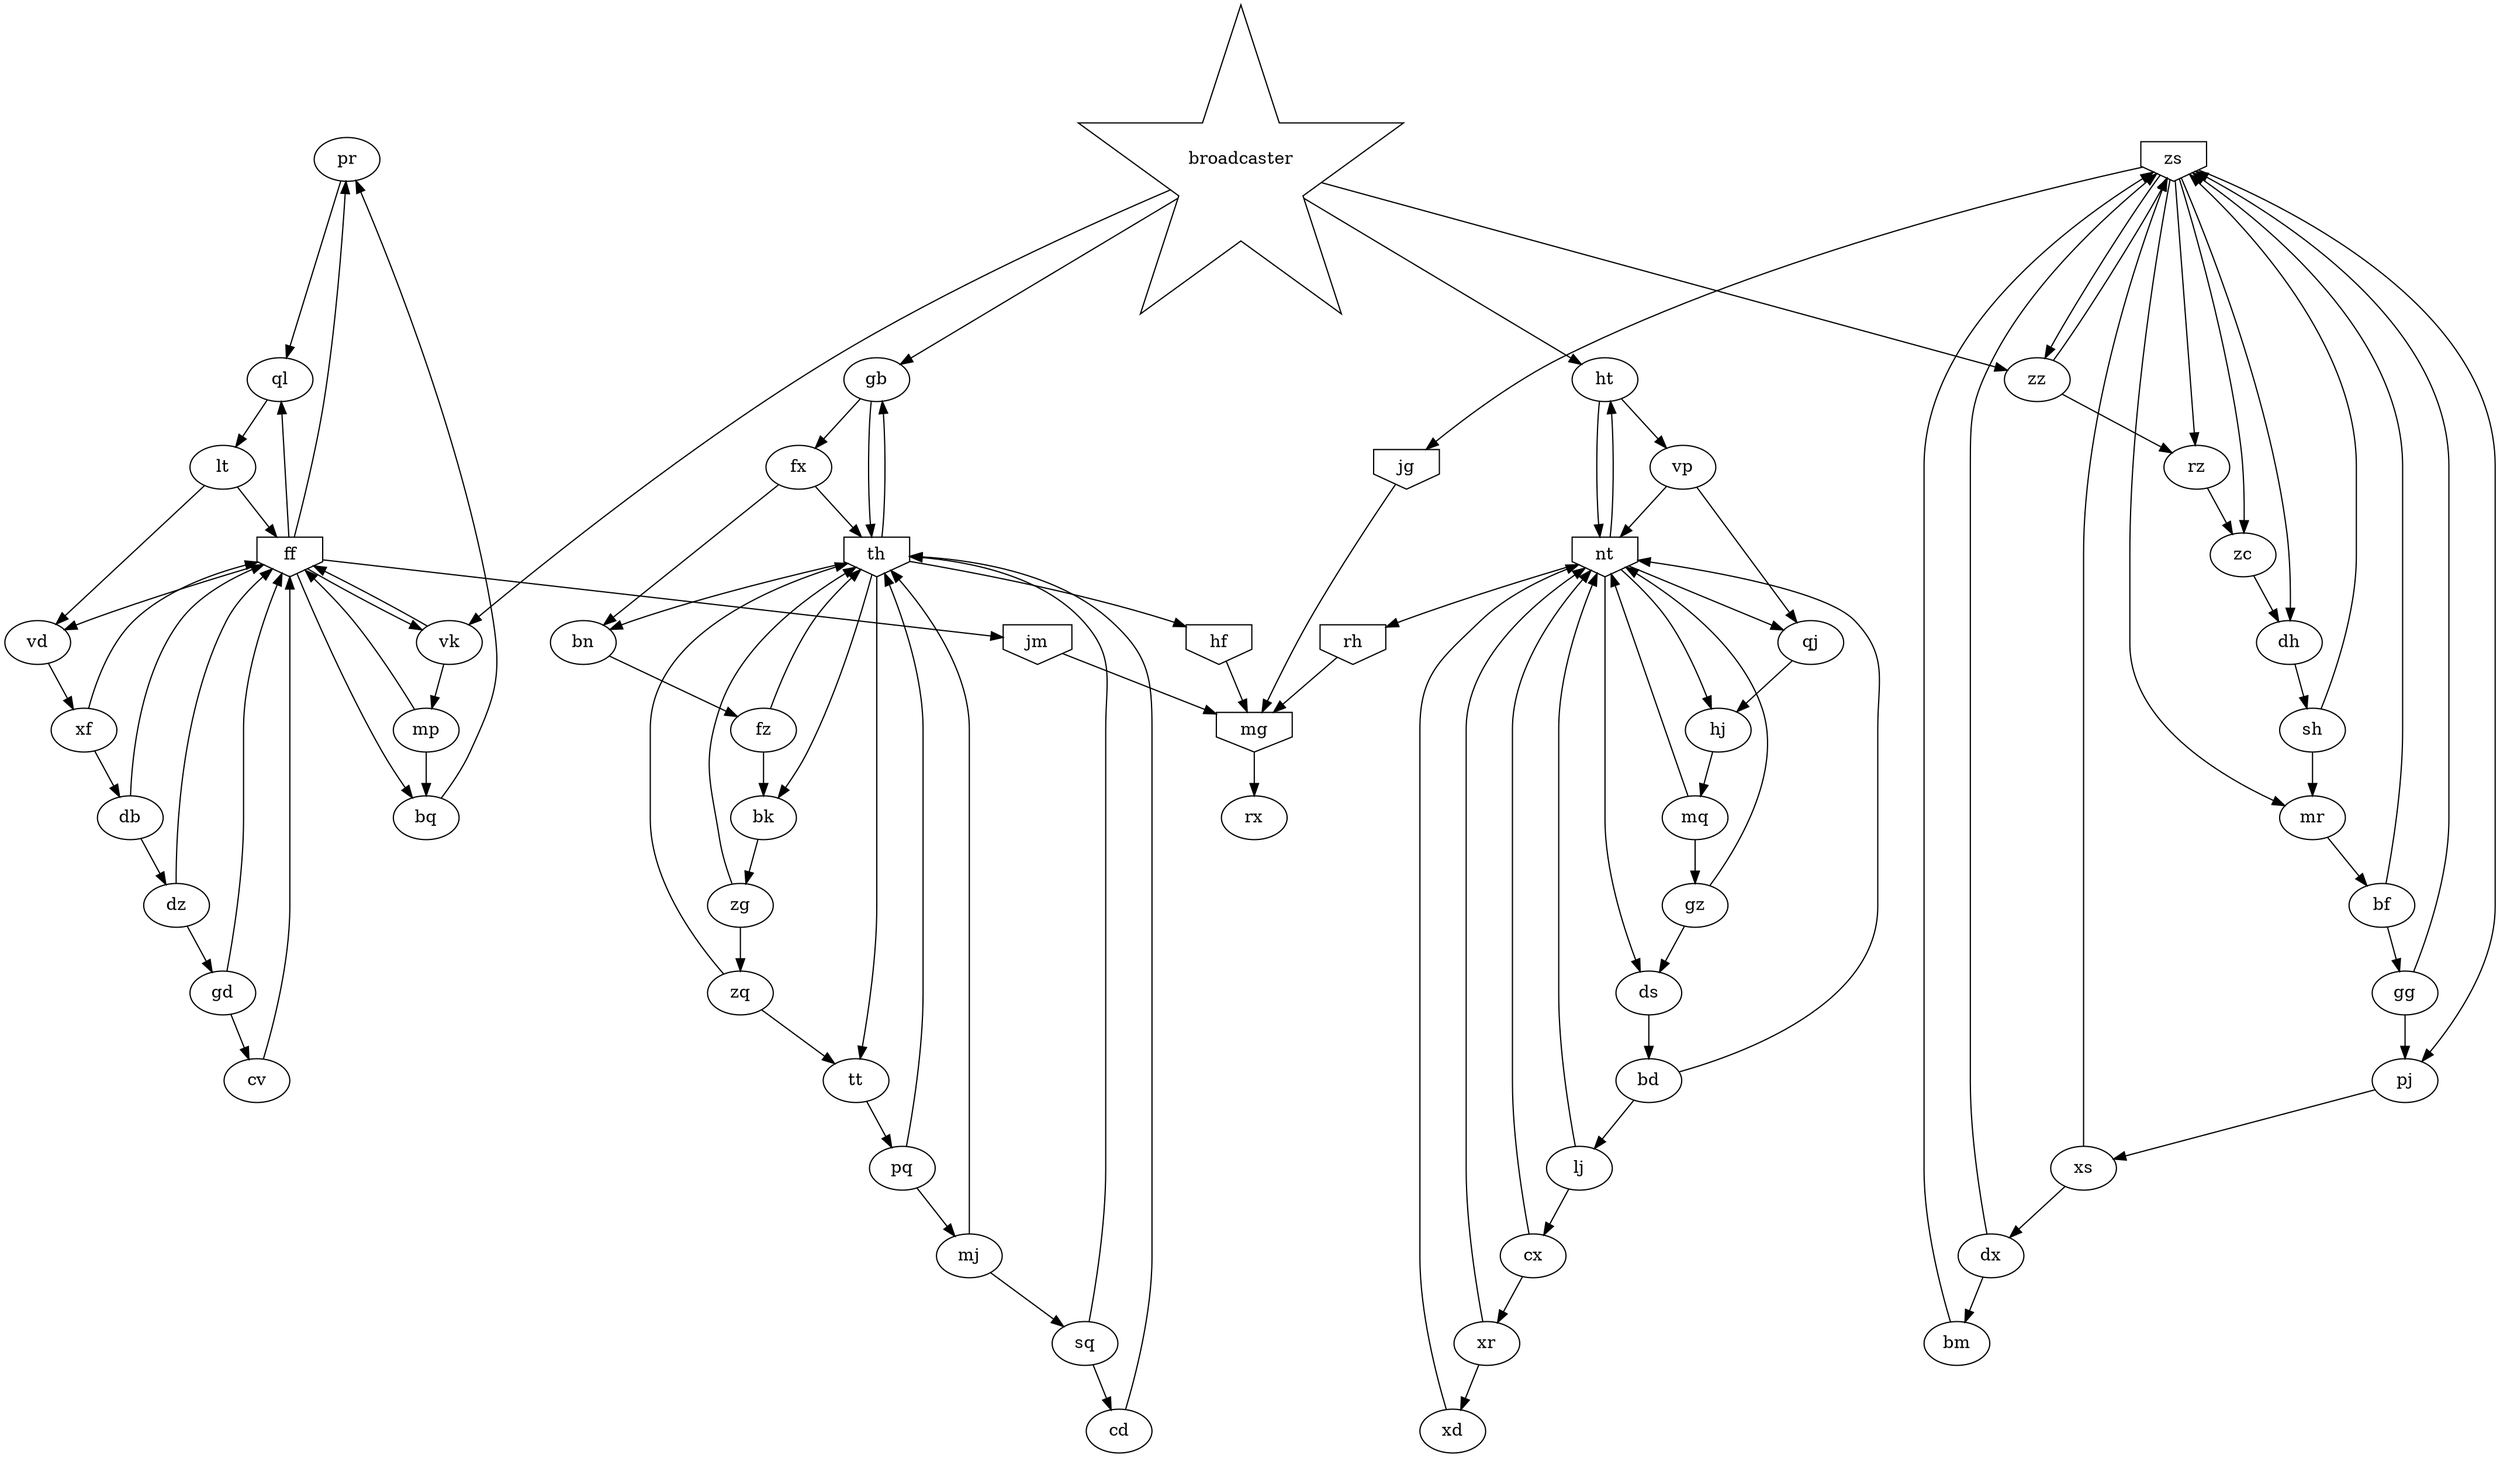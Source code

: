 digraph {
  pr [shape=ellipse]
jg [shape=invhouse]
mg [shape=invhouse]
mq [shape=ellipse]
db [shape=ellipse]
dx [shape=ellipse]
bd [shape=ellipse]
qj [shape=ellipse]
xs [shape=ellipse]
xd [shape=ellipse]
gb [shape=ellipse]
nt [shape=invhouse]
ht [shape=ellipse]
rh [shape=invhouse]
sq [shape=ellipse]
tt [shape=ellipse]
dh [shape=ellipse]
rz [shape=ellipse]
cx [shape=ellipse]
zq [shape=ellipse]
jm [shape=invhouse]
lj [shape=ellipse]
mp [shape=ellipse]
dz [shape=ellipse]
fz [shape=ellipse]
hj [shape=ellipse]
broadcaster [shape=star, fillcolor=yellow]
zc [shape=ellipse]
pj [shape=ellipse]
bn [shape=ellipse]
mr [shape=ellipse]
mj [shape=ellipse]
gg [shape=ellipse]
sh [shape=ellipse]  
bf [shape=ellipse]  
hf [shape=invhouse] 
bm [shape=ellipse]  
bk [shape=ellipse]  
pq [shape=ellipse]  
xf [shape=ellipse]  
th [shape=invhouse] 
fx [shape=ellipse]  
ff [shape=invhouse] 
xr [shape=ellipse]  
bq [shape=ellipse]  
zz [shape=ellipse]  
gz [shape=ellipse]  
zs [shape=invhouse] 
vd [shape=ellipse]  
vk [shape=ellipse]  
cv [shape=ellipse]  
cd [shape=ellipse]  
zg [shape=ellipse]  
gd [shape=ellipse]  
ql [shape=ellipse]  
lt [shape=ellipse]  
ds [shape=ellipse]  
vp [shape=ellipse] 
pr -> ql
jg -> mg
mg -> rx
mq -> gz, nt
db -> ff, dz
dx -> zs, bm
bd -> nt, lj
qj -> hj
xs -> zs, dx
xd -> nt
gb -> fx, th
nt -> ds, hj, ht, rh, qj
ht -> nt, vp
rh -> mg
sq -> th, cd
tt -> pq
dh -> sh
rz -> zc
cx -> xr, nt
zq -> tt, th
jm -> mg
lj -> nt, cx
mp -> ff, bq
dz -> ff, gd
fz -> bk, th
hj -> mq
broadcaster -> gb, ht, vk, zz
zc -> dh
pj -> xs
bn -> fz
mr -> bf
mj -> th, sq
gg -> pj, zs
sh -> mr, zs
bf -> zs, gg
hf -> mg
bm -> zs
bk -> zg
pq -> th, mj
xf -> ff, db
th -> bn, gb, tt, hf, bk
fx -> th, bn
ff -> vd, bq, pr, vk, ql, jm
xr -> nt, xd
bq -> pr
zz -> rz, zs
gz -> nt, ds
zs -> mr, pj, zz, dh, jg, zc, rz
vd -> xf
vk -> mp, ff
cv -> ff
cd -> th
zg -> th, zq
gd -> ff, cv
ql -> lt
lt -> ff, vd
ds -> bd
vp -> nt, qj
}